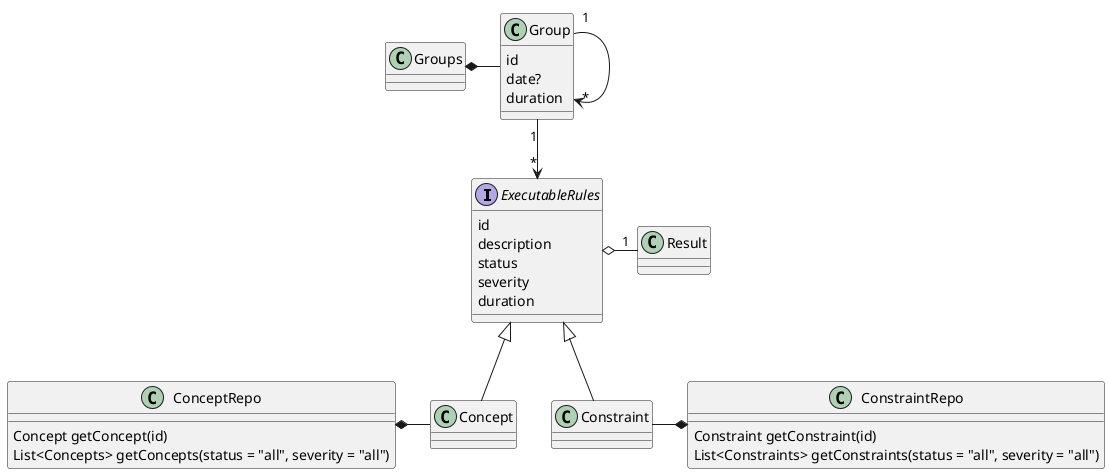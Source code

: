 @startuml

interface ExecutableRules {
    id
    description
    status
    severity
    duration
}

class Groups {

}

class Group {
    id
    date?
    duration
}

class ConceptRepo {
    Concept getConcept(id)
    List<Concepts> getConcepts(status = "all", severity = "all")
}

class Concept {

}

class ConstraintRepo {
    Constraint getConstraint(id)
    List<Constraints> getConstraints(status = "all", severity = "all")
}

class Constraint {

}

class Result {

}

ExecutableRules <|-- Concept
ExecutableRules <|-- Constraint


Groups *- Group

Group "1"-->"*" Group
Group "1"-->"*" ExecutableRules

ConceptRepo *- Concept
Constraint -* ConstraintRepo

ExecutableRules o-"1" Result

Concept -[hidden]> Constraint
